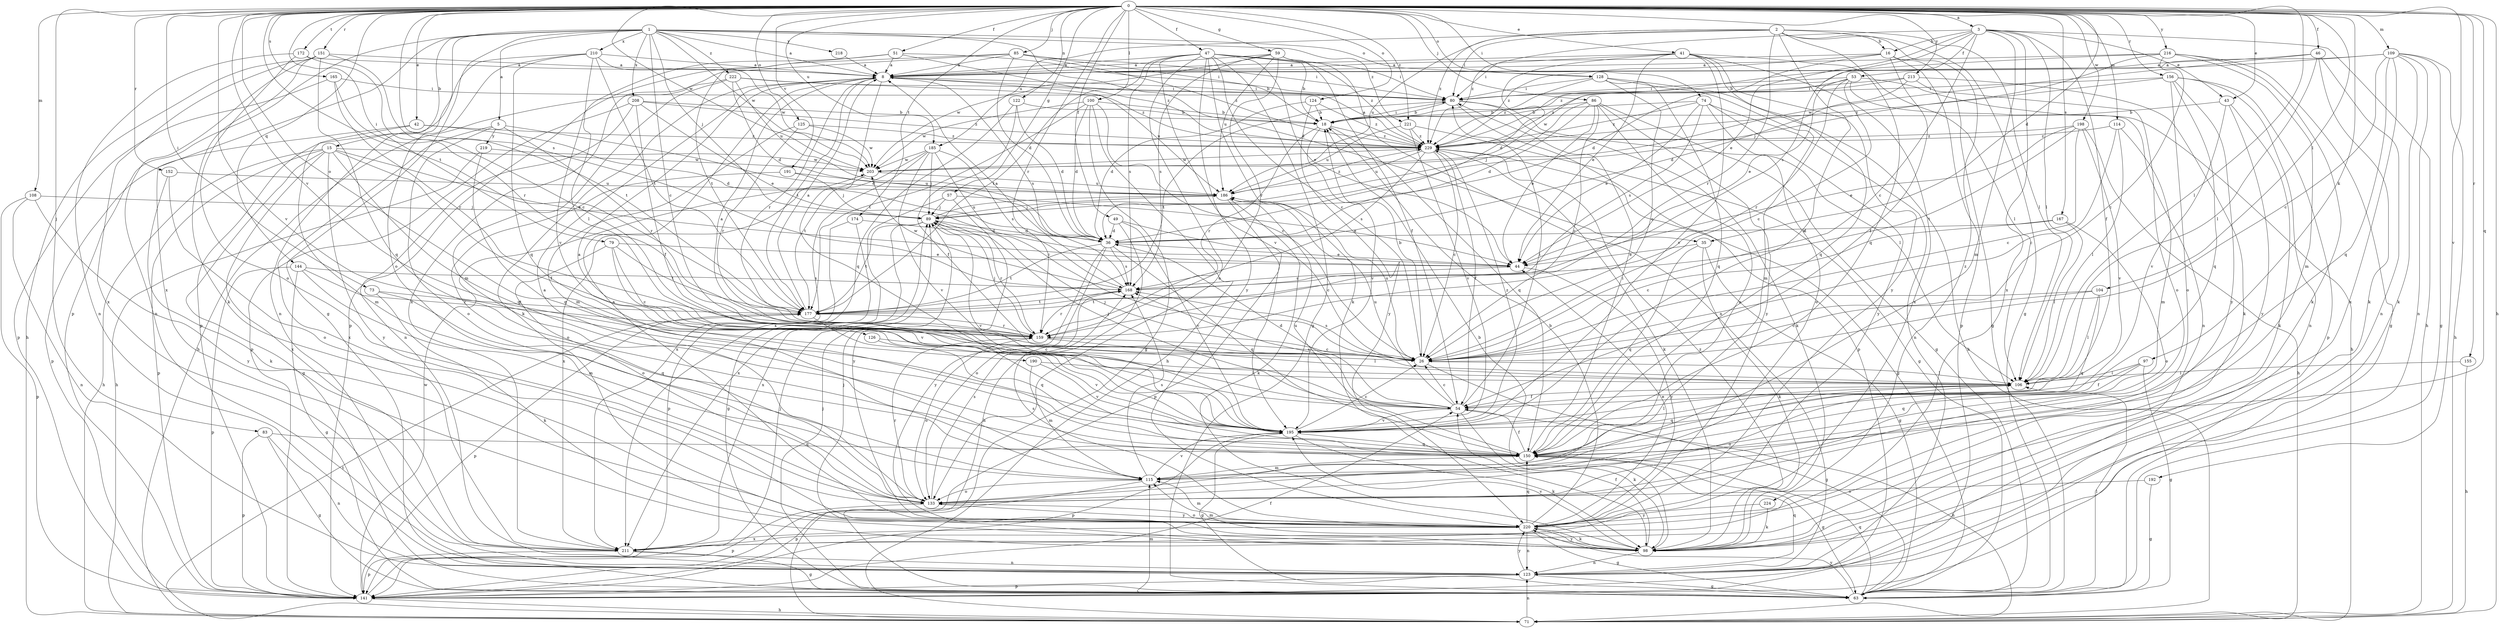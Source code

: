 strict digraph  {
0;
1;
2;
3;
5;
8;
15;
16;
18;
26;
35;
36;
41;
42;
43;
44;
46;
47;
49;
51;
53;
54;
57;
59;
63;
71;
73;
74;
79;
80;
83;
85;
86;
89;
97;
98;
100;
104;
106;
108;
109;
114;
115;
122;
123;
124;
125;
126;
128;
133;
141;
144;
150;
151;
152;
155;
156;
159;
165;
167;
168;
172;
174;
177;
185;
186;
190;
191;
192;
195;
198;
203;
208;
210;
211;
213;
216;
218;
219;
220;
221;
222;
224;
229;
0 -> 3  [label=a];
0 -> 35  [label=d];
0 -> 41  [label=e];
0 -> 42  [label=e];
0 -> 43  [label=e];
0 -> 46  [label=f];
0 -> 47  [label=f];
0 -> 49  [label=f];
0 -> 51  [label=f];
0 -> 57  [label=g];
0 -> 59  [label=g];
0 -> 71  [label=h];
0 -> 73  [label=i];
0 -> 74  [label=i];
0 -> 79  [label=i];
0 -> 83  [label=j];
0 -> 85  [label=j];
0 -> 86  [label=j];
0 -> 97  [label=k];
0 -> 100  [label=l];
0 -> 104  [label=l];
0 -> 106  [label=l];
0 -> 108  [label=m];
0 -> 109  [label=m];
0 -> 114  [label=m];
0 -> 122  [label=n];
0 -> 124  [label=o];
0 -> 125  [label=o];
0 -> 126  [label=o];
0 -> 128  [label=o];
0 -> 144  [label=q];
0 -> 150  [label=q];
0 -> 151  [label=r];
0 -> 152  [label=r];
0 -> 155  [label=r];
0 -> 156  [label=r];
0 -> 159  [label=r];
0 -> 165  [label=s];
0 -> 167  [label=s];
0 -> 168  [label=s];
0 -> 172  [label=t];
0 -> 174  [label=t];
0 -> 177  [label=t];
0 -> 185  [label=u];
0 -> 190  [label=v];
0 -> 191  [label=v];
0 -> 192  [label=v];
0 -> 195  [label=v];
0 -> 198  [label=w];
0 -> 203  [label=w];
0 -> 213  [label=y];
0 -> 216  [label=y];
0 -> 221  [label=z];
1 -> 5  [label=a];
1 -> 8  [label=a];
1 -> 15  [label=b];
1 -> 26  [label=c];
1 -> 35  [label=d];
1 -> 63  [label=g];
1 -> 89  [label=j];
1 -> 128  [label=o];
1 -> 133  [label=o];
1 -> 141  [label=p];
1 -> 203  [label=w];
1 -> 208  [label=x];
1 -> 210  [label=x];
1 -> 211  [label=x];
1 -> 218  [label=y];
1 -> 221  [label=z];
1 -> 222  [label=z];
2 -> 16  [label=b];
2 -> 63  [label=g];
2 -> 80  [label=i];
2 -> 106  [label=l];
2 -> 150  [label=q];
2 -> 159  [label=r];
2 -> 185  [label=u];
2 -> 186  [label=u];
2 -> 195  [label=v];
2 -> 224  [label=z];
2 -> 229  [label=z];
3 -> 16  [label=b];
3 -> 26  [label=c];
3 -> 43  [label=e];
3 -> 44  [label=e];
3 -> 53  [label=f];
3 -> 54  [label=f];
3 -> 71  [label=h];
3 -> 106  [label=l];
3 -> 115  [label=m];
3 -> 168  [label=s];
3 -> 211  [label=x];
3 -> 229  [label=z];
5 -> 36  [label=d];
5 -> 133  [label=o];
5 -> 159  [label=r];
5 -> 211  [label=x];
5 -> 219  [label=y];
8 -> 80  [label=i];
8 -> 98  [label=k];
8 -> 150  [label=q];
8 -> 159  [label=r];
8 -> 168  [label=s];
8 -> 177  [label=t];
8 -> 186  [label=u];
15 -> 44  [label=e];
15 -> 54  [label=f];
15 -> 63  [label=g];
15 -> 71  [label=h];
15 -> 141  [label=p];
15 -> 150  [label=q];
15 -> 203  [label=w];
15 -> 211  [label=x];
15 -> 220  [label=y];
16 -> 8  [label=a];
16 -> 36  [label=d];
16 -> 54  [label=f];
16 -> 63  [label=g];
16 -> 141  [label=p];
16 -> 229  [label=z];
18 -> 80  [label=i];
18 -> 150  [label=q];
18 -> 159  [label=r];
18 -> 195  [label=v];
18 -> 229  [label=z];
26 -> 8  [label=a];
26 -> 18  [label=b];
26 -> 63  [label=g];
26 -> 106  [label=l];
26 -> 168  [label=s];
26 -> 186  [label=u];
35 -> 44  [label=e];
35 -> 63  [label=g];
35 -> 98  [label=k];
35 -> 150  [label=q];
36 -> 44  [label=e];
36 -> 133  [label=o];
36 -> 150  [label=q];
36 -> 168  [label=s];
36 -> 177  [label=t];
36 -> 220  [label=y];
41 -> 8  [label=a];
41 -> 36  [label=d];
41 -> 44  [label=e];
41 -> 80  [label=i];
41 -> 106  [label=l];
41 -> 150  [label=q];
41 -> 195  [label=v];
41 -> 211  [label=x];
41 -> 220  [label=y];
42 -> 36  [label=d];
42 -> 115  [label=m];
42 -> 141  [label=p];
42 -> 229  [label=z];
43 -> 18  [label=b];
43 -> 98  [label=k];
43 -> 195  [label=v];
43 -> 220  [label=y];
44 -> 168  [label=s];
44 -> 220  [label=y];
46 -> 8  [label=a];
46 -> 98  [label=k];
46 -> 106  [label=l];
46 -> 123  [label=n];
46 -> 203  [label=w];
47 -> 8  [label=a];
47 -> 18  [label=b];
47 -> 26  [label=c];
47 -> 44  [label=e];
47 -> 63  [label=g];
47 -> 80  [label=i];
47 -> 98  [label=k];
47 -> 133  [label=o];
47 -> 168  [label=s];
47 -> 177  [label=t];
47 -> 195  [label=v];
47 -> 220  [label=y];
47 -> 229  [label=z];
49 -> 26  [label=c];
49 -> 36  [label=d];
49 -> 71  [label=h];
49 -> 195  [label=v];
51 -> 8  [label=a];
51 -> 80  [label=i];
51 -> 177  [label=t];
51 -> 195  [label=v];
51 -> 229  [label=z];
53 -> 26  [label=c];
53 -> 44  [label=e];
53 -> 71  [label=h];
53 -> 80  [label=i];
53 -> 123  [label=n];
53 -> 159  [label=r];
53 -> 203  [label=w];
54 -> 26  [label=c];
54 -> 36  [label=d];
54 -> 71  [label=h];
54 -> 80  [label=i];
54 -> 89  [label=j];
54 -> 98  [label=k];
54 -> 168  [label=s];
54 -> 186  [label=u];
54 -> 195  [label=v];
57 -> 44  [label=e];
57 -> 89  [label=j];
57 -> 211  [label=x];
57 -> 220  [label=y];
59 -> 8  [label=a];
59 -> 54  [label=f];
59 -> 123  [label=n];
59 -> 159  [label=r];
59 -> 168  [label=s];
59 -> 186  [label=u];
59 -> 203  [label=w];
63 -> 89  [label=j];
63 -> 106  [label=l];
63 -> 115  [label=m];
63 -> 150  [label=q];
63 -> 220  [label=y];
71 -> 123  [label=n];
71 -> 177  [label=t];
73 -> 98  [label=k];
73 -> 150  [label=q];
73 -> 177  [label=t];
74 -> 18  [label=b];
74 -> 44  [label=e];
74 -> 123  [label=n];
74 -> 133  [label=o];
74 -> 168  [label=s];
74 -> 220  [label=y];
74 -> 229  [label=z];
79 -> 26  [label=c];
79 -> 44  [label=e];
79 -> 133  [label=o];
79 -> 177  [label=t];
79 -> 195  [label=v];
80 -> 18  [label=b];
80 -> 98  [label=k];
80 -> 106  [label=l];
80 -> 141  [label=p];
80 -> 177  [label=t];
83 -> 63  [label=g];
83 -> 123  [label=n];
83 -> 141  [label=p];
83 -> 150  [label=q];
85 -> 8  [label=a];
85 -> 18  [label=b];
85 -> 36  [label=d];
85 -> 80  [label=i];
85 -> 141  [label=p];
85 -> 211  [label=x];
85 -> 229  [label=z];
86 -> 18  [label=b];
86 -> 26  [label=c];
86 -> 36  [label=d];
86 -> 44  [label=e];
86 -> 63  [label=g];
86 -> 89  [label=j];
86 -> 133  [label=o];
86 -> 220  [label=y];
89 -> 36  [label=d];
89 -> 159  [label=r];
89 -> 177  [label=t];
89 -> 186  [label=u];
89 -> 195  [label=v];
89 -> 211  [label=x];
97 -> 54  [label=f];
97 -> 63  [label=g];
97 -> 106  [label=l];
97 -> 150  [label=q];
98 -> 18  [label=b];
98 -> 54  [label=f];
98 -> 89  [label=j];
98 -> 115  [label=m];
98 -> 123  [label=n];
98 -> 195  [label=v];
98 -> 220  [label=y];
98 -> 229  [label=z];
100 -> 18  [label=b];
100 -> 26  [label=c];
100 -> 36  [label=d];
100 -> 63  [label=g];
100 -> 71  [label=h];
100 -> 177  [label=t];
100 -> 203  [label=w];
104 -> 26  [label=c];
104 -> 106  [label=l];
104 -> 150  [label=q];
104 -> 177  [label=t];
106 -> 54  [label=f];
106 -> 89  [label=j];
106 -> 133  [label=o];
106 -> 150  [label=q];
108 -> 89  [label=j];
108 -> 123  [label=n];
108 -> 141  [label=p];
108 -> 220  [label=y];
109 -> 8  [label=a];
109 -> 18  [label=b];
109 -> 26  [label=c];
109 -> 63  [label=g];
109 -> 71  [label=h];
109 -> 98  [label=k];
109 -> 123  [label=n];
109 -> 150  [label=q];
109 -> 211  [label=x];
114 -> 26  [label=c];
114 -> 106  [label=l];
114 -> 115  [label=m];
114 -> 229  [label=z];
115 -> 133  [label=o];
115 -> 141  [label=p];
115 -> 168  [label=s];
115 -> 195  [label=v];
122 -> 18  [label=b];
122 -> 36  [label=d];
122 -> 54  [label=f];
122 -> 211  [label=x];
123 -> 63  [label=g];
123 -> 141  [label=p];
123 -> 150  [label=q];
123 -> 220  [label=y];
124 -> 18  [label=b];
124 -> 36  [label=d];
124 -> 220  [label=y];
124 -> 229  [label=z];
125 -> 115  [label=m];
125 -> 159  [label=r];
125 -> 203  [label=w];
125 -> 229  [label=z];
126 -> 26  [label=c];
126 -> 195  [label=v];
128 -> 26  [label=c];
128 -> 71  [label=h];
128 -> 80  [label=i];
128 -> 115  [label=m];
128 -> 150  [label=q];
128 -> 229  [label=z];
133 -> 8  [label=a];
133 -> 141  [label=p];
133 -> 159  [label=r];
133 -> 168  [label=s];
133 -> 220  [label=y];
141 -> 54  [label=f];
141 -> 71  [label=h];
141 -> 89  [label=j];
141 -> 203  [label=w];
144 -> 63  [label=g];
144 -> 115  [label=m];
144 -> 141  [label=p];
144 -> 159  [label=r];
144 -> 168  [label=s];
150 -> 54  [label=f];
150 -> 63  [label=g];
150 -> 80  [label=i];
150 -> 115  [label=m];
150 -> 186  [label=u];
151 -> 8  [label=a];
151 -> 26  [label=c];
151 -> 71  [label=h];
151 -> 98  [label=k];
151 -> 123  [label=n];
151 -> 150  [label=q];
151 -> 211  [label=x];
152 -> 98  [label=k];
152 -> 133  [label=o];
152 -> 186  [label=u];
155 -> 71  [label=h];
155 -> 106  [label=l];
156 -> 80  [label=i];
156 -> 123  [label=n];
156 -> 133  [label=o];
156 -> 141  [label=p];
156 -> 150  [label=q];
156 -> 220  [label=y];
156 -> 229  [label=z];
159 -> 26  [label=c];
159 -> 89  [label=j];
159 -> 106  [label=l];
159 -> 133  [label=o];
165 -> 80  [label=i];
165 -> 141  [label=p];
165 -> 159  [label=r];
165 -> 177  [label=t];
167 -> 26  [label=c];
167 -> 36  [label=d];
167 -> 106  [label=l];
167 -> 133  [label=o];
168 -> 8  [label=a];
168 -> 159  [label=r];
168 -> 177  [label=t];
168 -> 203  [label=w];
172 -> 8  [label=a];
172 -> 123  [label=n];
172 -> 133  [label=o];
172 -> 159  [label=r];
174 -> 36  [label=d];
174 -> 63  [label=g];
174 -> 141  [label=p];
177 -> 8  [label=a];
177 -> 141  [label=p];
177 -> 150  [label=q];
177 -> 159  [label=r];
185 -> 26  [label=c];
185 -> 89  [label=j];
185 -> 168  [label=s];
185 -> 177  [label=t];
185 -> 195  [label=v];
185 -> 203  [label=w];
185 -> 211  [label=x];
186 -> 89  [label=j];
186 -> 98  [label=k];
186 -> 141  [label=p];
186 -> 229  [label=z];
190 -> 106  [label=l];
190 -> 115  [label=m];
190 -> 195  [label=v];
191 -> 89  [label=j];
191 -> 133  [label=o];
191 -> 186  [label=u];
192 -> 63  [label=g];
192 -> 133  [label=o];
195 -> 8  [label=a];
195 -> 26  [label=c];
195 -> 63  [label=g];
195 -> 98  [label=k];
195 -> 106  [label=l];
195 -> 141  [label=p];
195 -> 150  [label=q];
195 -> 229  [label=z];
198 -> 26  [label=c];
198 -> 44  [label=e];
198 -> 71  [label=h];
198 -> 177  [label=t];
198 -> 195  [label=v];
198 -> 229  [label=z];
203 -> 186  [label=u];
203 -> 211  [label=x];
208 -> 18  [label=b];
208 -> 44  [label=e];
208 -> 54  [label=f];
208 -> 123  [label=n];
208 -> 141  [label=p];
208 -> 229  [label=z];
210 -> 8  [label=a];
210 -> 106  [label=l];
210 -> 123  [label=n];
210 -> 141  [label=p];
210 -> 150  [label=q];
210 -> 177  [label=t];
210 -> 203  [label=w];
211 -> 63  [label=g];
211 -> 123  [label=n];
211 -> 141  [label=p];
213 -> 36  [label=d];
213 -> 80  [label=i];
213 -> 98  [label=k];
213 -> 133  [label=o];
213 -> 229  [label=z];
216 -> 8  [label=a];
216 -> 26  [label=c];
216 -> 63  [label=g];
216 -> 89  [label=j];
216 -> 98  [label=k];
216 -> 115  [label=m];
216 -> 229  [label=z];
218 -> 8  [label=a];
219 -> 71  [label=h];
219 -> 150  [label=q];
219 -> 203  [label=w];
220 -> 8  [label=a];
220 -> 18  [label=b];
220 -> 44  [label=e];
220 -> 63  [label=g];
220 -> 98  [label=k];
220 -> 115  [label=m];
220 -> 123  [label=n];
220 -> 133  [label=o];
220 -> 150  [label=q];
220 -> 168  [label=s];
220 -> 211  [label=x];
221 -> 63  [label=g];
221 -> 186  [label=u];
221 -> 195  [label=v];
221 -> 229  [label=z];
222 -> 36  [label=d];
222 -> 71  [label=h];
222 -> 80  [label=i];
222 -> 115  [label=m];
222 -> 186  [label=u];
222 -> 229  [label=z];
224 -> 98  [label=k];
224 -> 220  [label=y];
229 -> 8  [label=a];
229 -> 26  [label=c];
229 -> 54  [label=f];
229 -> 63  [label=g];
229 -> 98  [label=k];
229 -> 168  [label=s];
229 -> 186  [label=u];
229 -> 203  [label=w];
}
